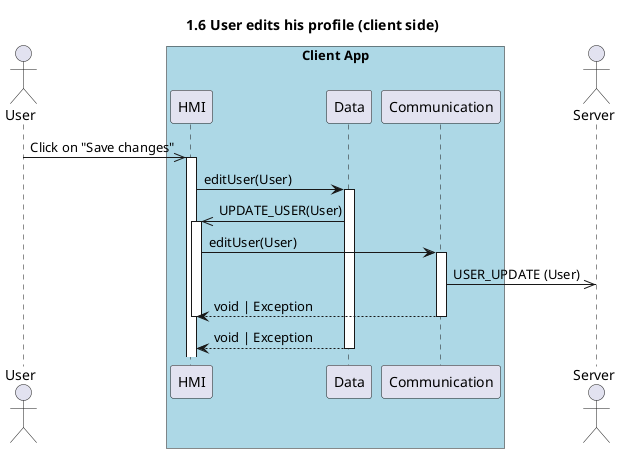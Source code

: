 @startuml 1.6 User edits his profile (client side)
title 1.6 User edits his profile (client side)

actor "User" as user
box "Client App" #LightBlue
    participant "HMI" as hmi
    participant "Data" as data
    participant "Communication" as com
end box
actor "Server" as server

user ->> hmi++: Click on "Save changes"
hmi->data++: editUser(User)
data->>hmi++: UPDATE_USER(User)
hmi->com++: editUser(User)
com->>server: USER_UPDATE (User)
com-->hmi: void | Exception
deactivate hmi
deactivate com
return void | Exception
@enduml
